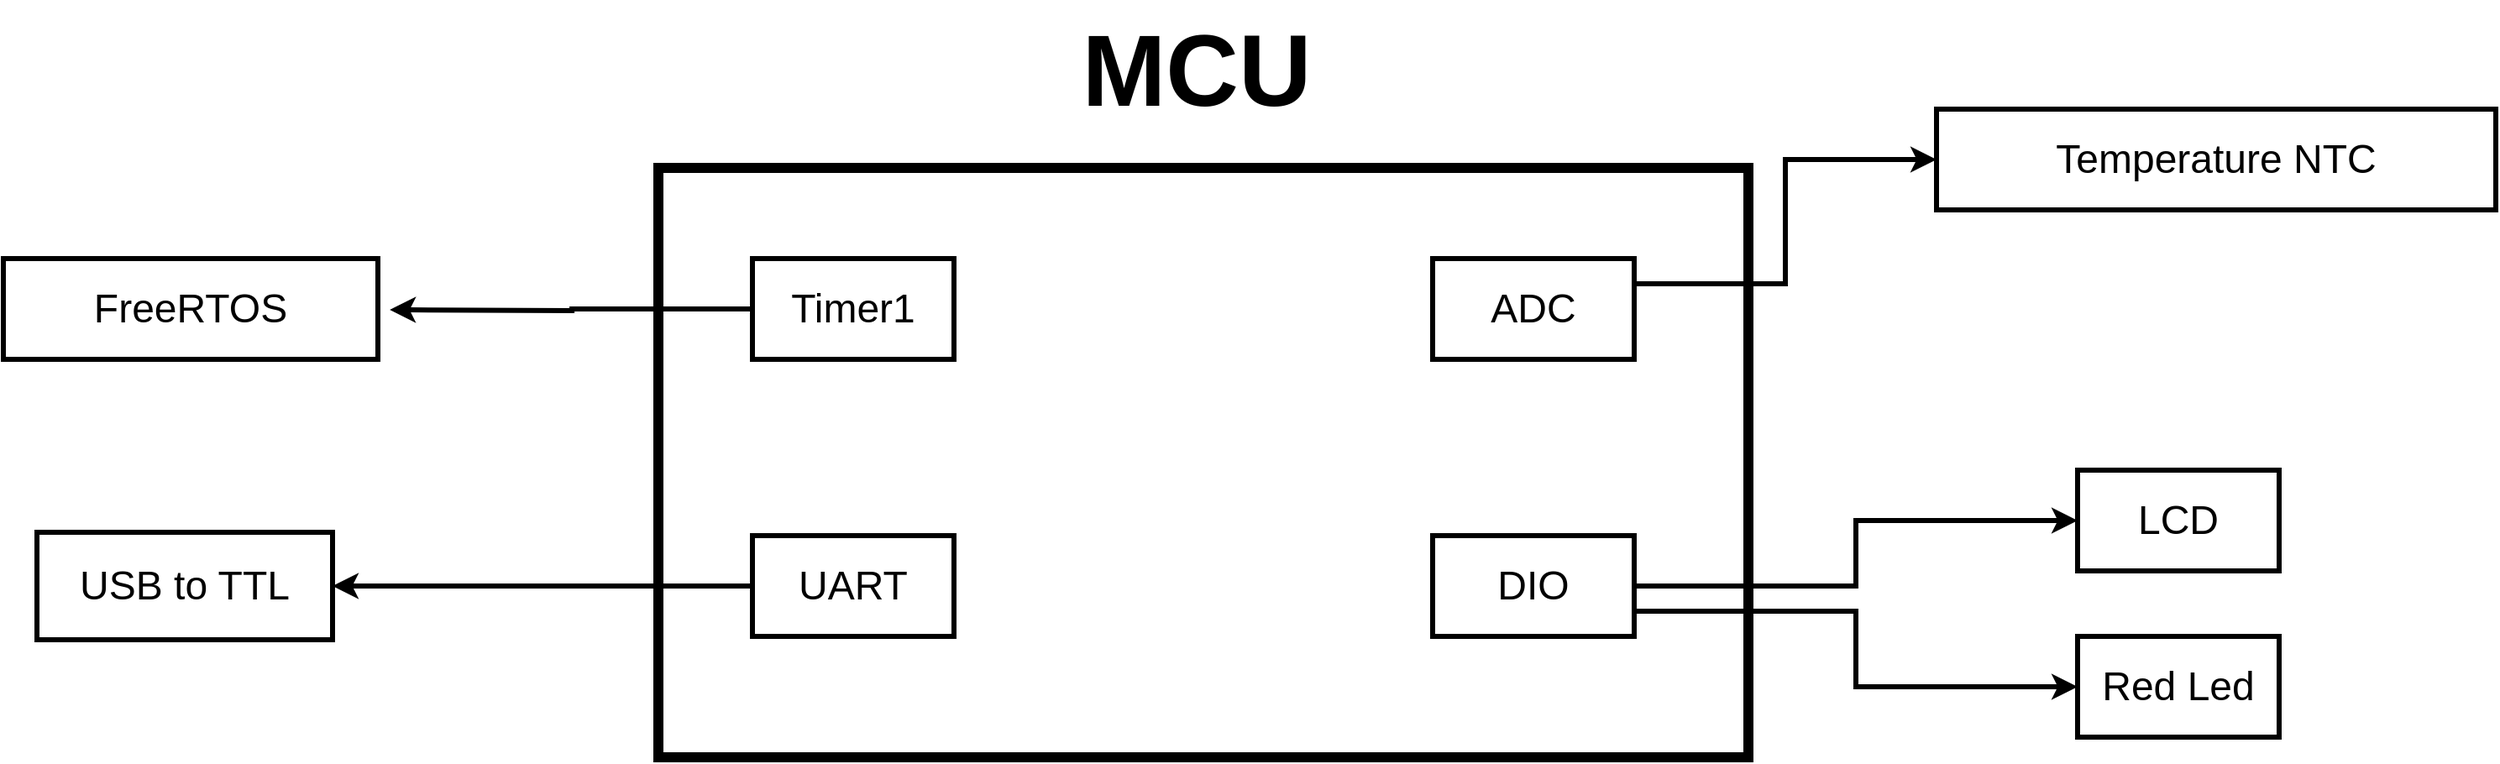 <mxfile version="24.4.0" type="device">
  <diagram id="SUoAWrqltAWvio9Huqa5" name="Page-1">
    <mxGraphModel dx="2333" dy="1371" grid="0" gridSize="10" guides="1" tooltips="1" connect="1" arrows="1" fold="1" page="1" pageScale="1" pageWidth="850" pageHeight="1100" math="0" shadow="0">
      <root>
        <mxCell id="0" />
        <mxCell id="1" parent="0" />
        <mxCell id="Sqf56Evtwyqj2rNOYp0b-1" value="" style="rounded=0;whiteSpace=wrap;html=1;strokeWidth=6;" parent="1" vertex="1">
          <mxGeometry x="524" y="385" width="649" height="351" as="geometry" />
        </mxCell>
        <mxCell id="Sqf56Evtwyqj2rNOYp0b-2" value="&lt;b&gt;&lt;font style=&quot;font-size: 60px;&quot;&gt;MCU&lt;/font&gt;&lt;/b&gt;" style="text;html=1;align=center;verticalAlign=middle;resizable=0;points=[];autosize=1;strokeColor=none;fillColor=none;" parent="1" vertex="1">
          <mxGeometry x="766" y="285" width="155" height="84" as="geometry" />
        </mxCell>
        <mxCell id="Sqf56Evtwyqj2rNOYp0b-15" style="edgeStyle=orthogonalEdgeStyle;rounded=0;orthogonalLoop=1;jettySize=auto;html=1;exitX=0;exitY=0.5;exitDx=0;exitDy=0;strokeWidth=3;" parent="1" source="Sqf56Evtwyqj2rNOYp0b-3" edge="1">
          <mxGeometry relative="1" as="geometry">
            <mxPoint x="364.077" y="469.462" as="targetPoint" />
          </mxGeometry>
        </mxCell>
        <mxCell id="Sqf56Evtwyqj2rNOYp0b-3" value="&lt;font style=&quot;font-size: 24px;&quot;&gt;Timer1&lt;/font&gt;" style="rounded=0;whiteSpace=wrap;html=1;strokeWidth=3;" parent="1" vertex="1">
          <mxGeometry x="580" y="439" width="120" height="60" as="geometry" />
        </mxCell>
        <mxCell id="Sqf56Evtwyqj2rNOYp0b-17" style="edgeStyle=orthogonalEdgeStyle;rounded=0;orthogonalLoop=1;jettySize=auto;html=1;exitX=0;exitY=0.5;exitDx=0;exitDy=0;entryX=1;entryY=0.5;entryDx=0;entryDy=0;strokeWidth=3;" parent="1" source="Sqf56Evtwyqj2rNOYp0b-4" target="Sqf56Evtwyqj2rNOYp0b-7" edge="1">
          <mxGeometry relative="1" as="geometry">
            <mxPoint x="341.923" y="656.846" as="targetPoint" />
          </mxGeometry>
        </mxCell>
        <mxCell id="Sqf56Evtwyqj2rNOYp0b-4" value="&lt;font style=&quot;font-size: 24px;&quot;&gt;UART&lt;/font&gt;" style="rounded=0;whiteSpace=wrap;html=1;strokeWidth=3;" parent="1" vertex="1">
          <mxGeometry x="580" y="604" width="120" height="60" as="geometry" />
        </mxCell>
        <mxCell id="Sqf56Evtwyqj2rNOYp0b-12" style="edgeStyle=orthogonalEdgeStyle;rounded=0;orthogonalLoop=1;jettySize=auto;html=1;exitX=1;exitY=0.25;exitDx=0;exitDy=0;entryX=0;entryY=0.5;entryDx=0;entryDy=0;strokeWidth=3;" parent="1" source="Sqf56Evtwyqj2rNOYp0b-5" target="Sqf56Evtwyqj2rNOYp0b-9" edge="1">
          <mxGeometry relative="1" as="geometry" />
        </mxCell>
        <mxCell id="Sqf56Evtwyqj2rNOYp0b-5" value="&lt;font style=&quot;font-size: 24px;&quot;&gt;ADC&lt;/font&gt;" style="rounded=0;whiteSpace=wrap;html=1;strokeWidth=3;" parent="1" vertex="1">
          <mxGeometry x="985" y="439" width="120" height="60" as="geometry" />
        </mxCell>
        <mxCell id="Sqf56Evtwyqj2rNOYp0b-13" style="edgeStyle=orthogonalEdgeStyle;rounded=0;orthogonalLoop=1;jettySize=auto;html=1;exitX=1;exitY=0.5;exitDx=0;exitDy=0;strokeWidth=3;entryX=0;entryY=0.5;entryDx=0;entryDy=0;" parent="1" source="Sqf56Evtwyqj2rNOYp0b-6" edge="1" target="Sqf56Evtwyqj2rNOYp0b-10">
          <mxGeometry relative="1" as="geometry">
            <mxPoint x="1330.231" y="639.615" as="targetPoint" />
          </mxGeometry>
        </mxCell>
        <mxCell id="Sqf56Evtwyqj2rNOYp0b-14" style="edgeStyle=orthogonalEdgeStyle;rounded=0;orthogonalLoop=1;jettySize=auto;html=1;exitX=1;exitY=0.75;exitDx=0;exitDy=0;entryX=0;entryY=0.5;entryDx=0;entryDy=0;strokeWidth=3;" parent="1" source="Sqf56Evtwyqj2rNOYp0b-6" target="Sqf56Evtwyqj2rNOYp0b-11" edge="1">
          <mxGeometry relative="1" as="geometry" />
        </mxCell>
        <mxCell id="Sqf56Evtwyqj2rNOYp0b-6" value="&lt;font style=&quot;font-size: 24px;&quot;&gt;DIO&lt;/font&gt;" style="rounded=0;whiteSpace=wrap;html=1;strokeWidth=3;" parent="1" vertex="1">
          <mxGeometry x="985" y="604" width="120" height="60" as="geometry" />
        </mxCell>
        <mxCell id="Sqf56Evtwyqj2rNOYp0b-7" value="&lt;font style=&quot;font-size: 24px;&quot;&gt;USB to TTL&lt;/font&gt;" style="rounded=0;whiteSpace=wrap;html=1;strokeWidth=3;" parent="1" vertex="1">
          <mxGeometry x="154" y="602" width="176" height="64" as="geometry" />
        </mxCell>
        <mxCell id="Sqf56Evtwyqj2rNOYp0b-8" value="&lt;font style=&quot;font-size: 24px;&quot;&gt;FreeRTOS&lt;/font&gt;" style="rounded=0;whiteSpace=wrap;html=1;strokeWidth=3;" parent="1" vertex="1">
          <mxGeometry x="134" y="439" width="223" height="60" as="geometry" />
        </mxCell>
        <mxCell id="Sqf56Evtwyqj2rNOYp0b-9" value="&lt;font style=&quot;font-size: 24px;&quot;&gt;Temperature NTC&lt;/font&gt;" style="rounded=0;whiteSpace=wrap;html=1;strokeWidth=3;" parent="1" vertex="1">
          <mxGeometry x="1285" y="350" width="333" height="60" as="geometry" />
        </mxCell>
        <mxCell id="Sqf56Evtwyqj2rNOYp0b-10" value="&lt;font style=&quot;font-size: 24px;&quot;&gt;LCD&lt;/font&gt;" style="rounded=0;whiteSpace=wrap;html=1;strokeWidth=3;" parent="1" vertex="1">
          <mxGeometry x="1369" y="565" width="120" height="60" as="geometry" />
        </mxCell>
        <mxCell id="Sqf56Evtwyqj2rNOYp0b-11" value="&lt;font style=&quot;font-size: 24px;&quot;&gt;Red Led&lt;/font&gt;" style="rounded=0;whiteSpace=wrap;html=1;strokeWidth=3;" parent="1" vertex="1">
          <mxGeometry x="1369" y="664" width="120" height="60" as="geometry" />
        </mxCell>
        <mxCell id="RvuhnSBwYaDeOerBl5FE-1" style="edgeStyle=orthogonalEdgeStyle;rounded=0;orthogonalLoop=1;jettySize=auto;html=1;exitX=0.5;exitY=1;exitDx=0;exitDy=0;" edge="1" parent="1" source="Sqf56Evtwyqj2rNOYp0b-10" target="Sqf56Evtwyqj2rNOYp0b-10">
          <mxGeometry relative="1" as="geometry" />
        </mxCell>
      </root>
    </mxGraphModel>
  </diagram>
</mxfile>

